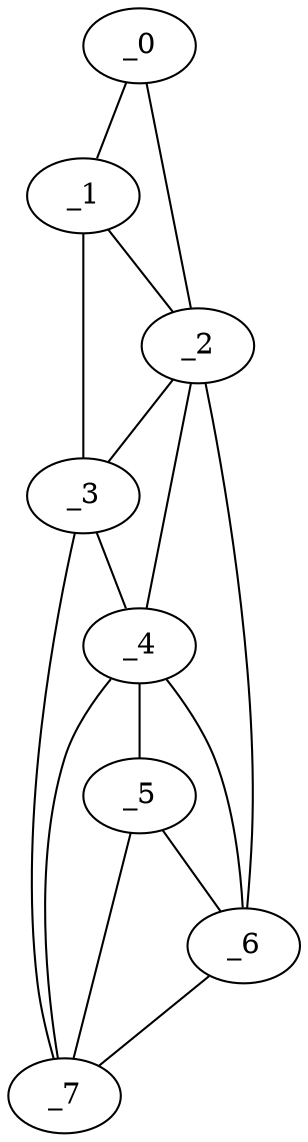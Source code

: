 graph "obj25__200.gxl" {
	_0	 [x=4,
		y=27];
	_1	 [x=10,
		y=18];
	_0 -- _1	 [valence=1];
	_2	 [x=14,
		y=33];
	_0 -- _2	 [valence=1];
	_1 -- _2	 [valence=2];
	_3	 [x=104,
		y=13];
	_1 -- _3	 [valence=1];
	_2 -- _3	 [valence=2];
	_4	 [x=116,
		y=32];
	_2 -- _4	 [valence=2];
	_6	 [x=123,
		y=88];
	_2 -- _6	 [valence=1];
	_3 -- _4	 [valence=1];
	_7	 [x=125,
		y=23];
	_3 -- _7	 [valence=1];
	_5	 [x=123,
		y=34];
	_4 -- _5	 [valence=2];
	_4 -- _6	 [valence=2];
	_4 -- _7	 [valence=2];
	_5 -- _6	 [valence=2];
	_5 -- _7	 [valence=1];
	_6 -- _7	 [valence=1];
}
